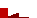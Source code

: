 beginfig(0)

s=mm;

drawarrow (-.1in, 0)--origin withpen tinypen withcolor .5red;
drawarrow (s+.1in, 0)--(s, 0) withpen tinypen withcolor .5red;
fill unitsquare xscaled s yscaled .1in shifted (.05in*down)
	withcolor .75red;

endfig
